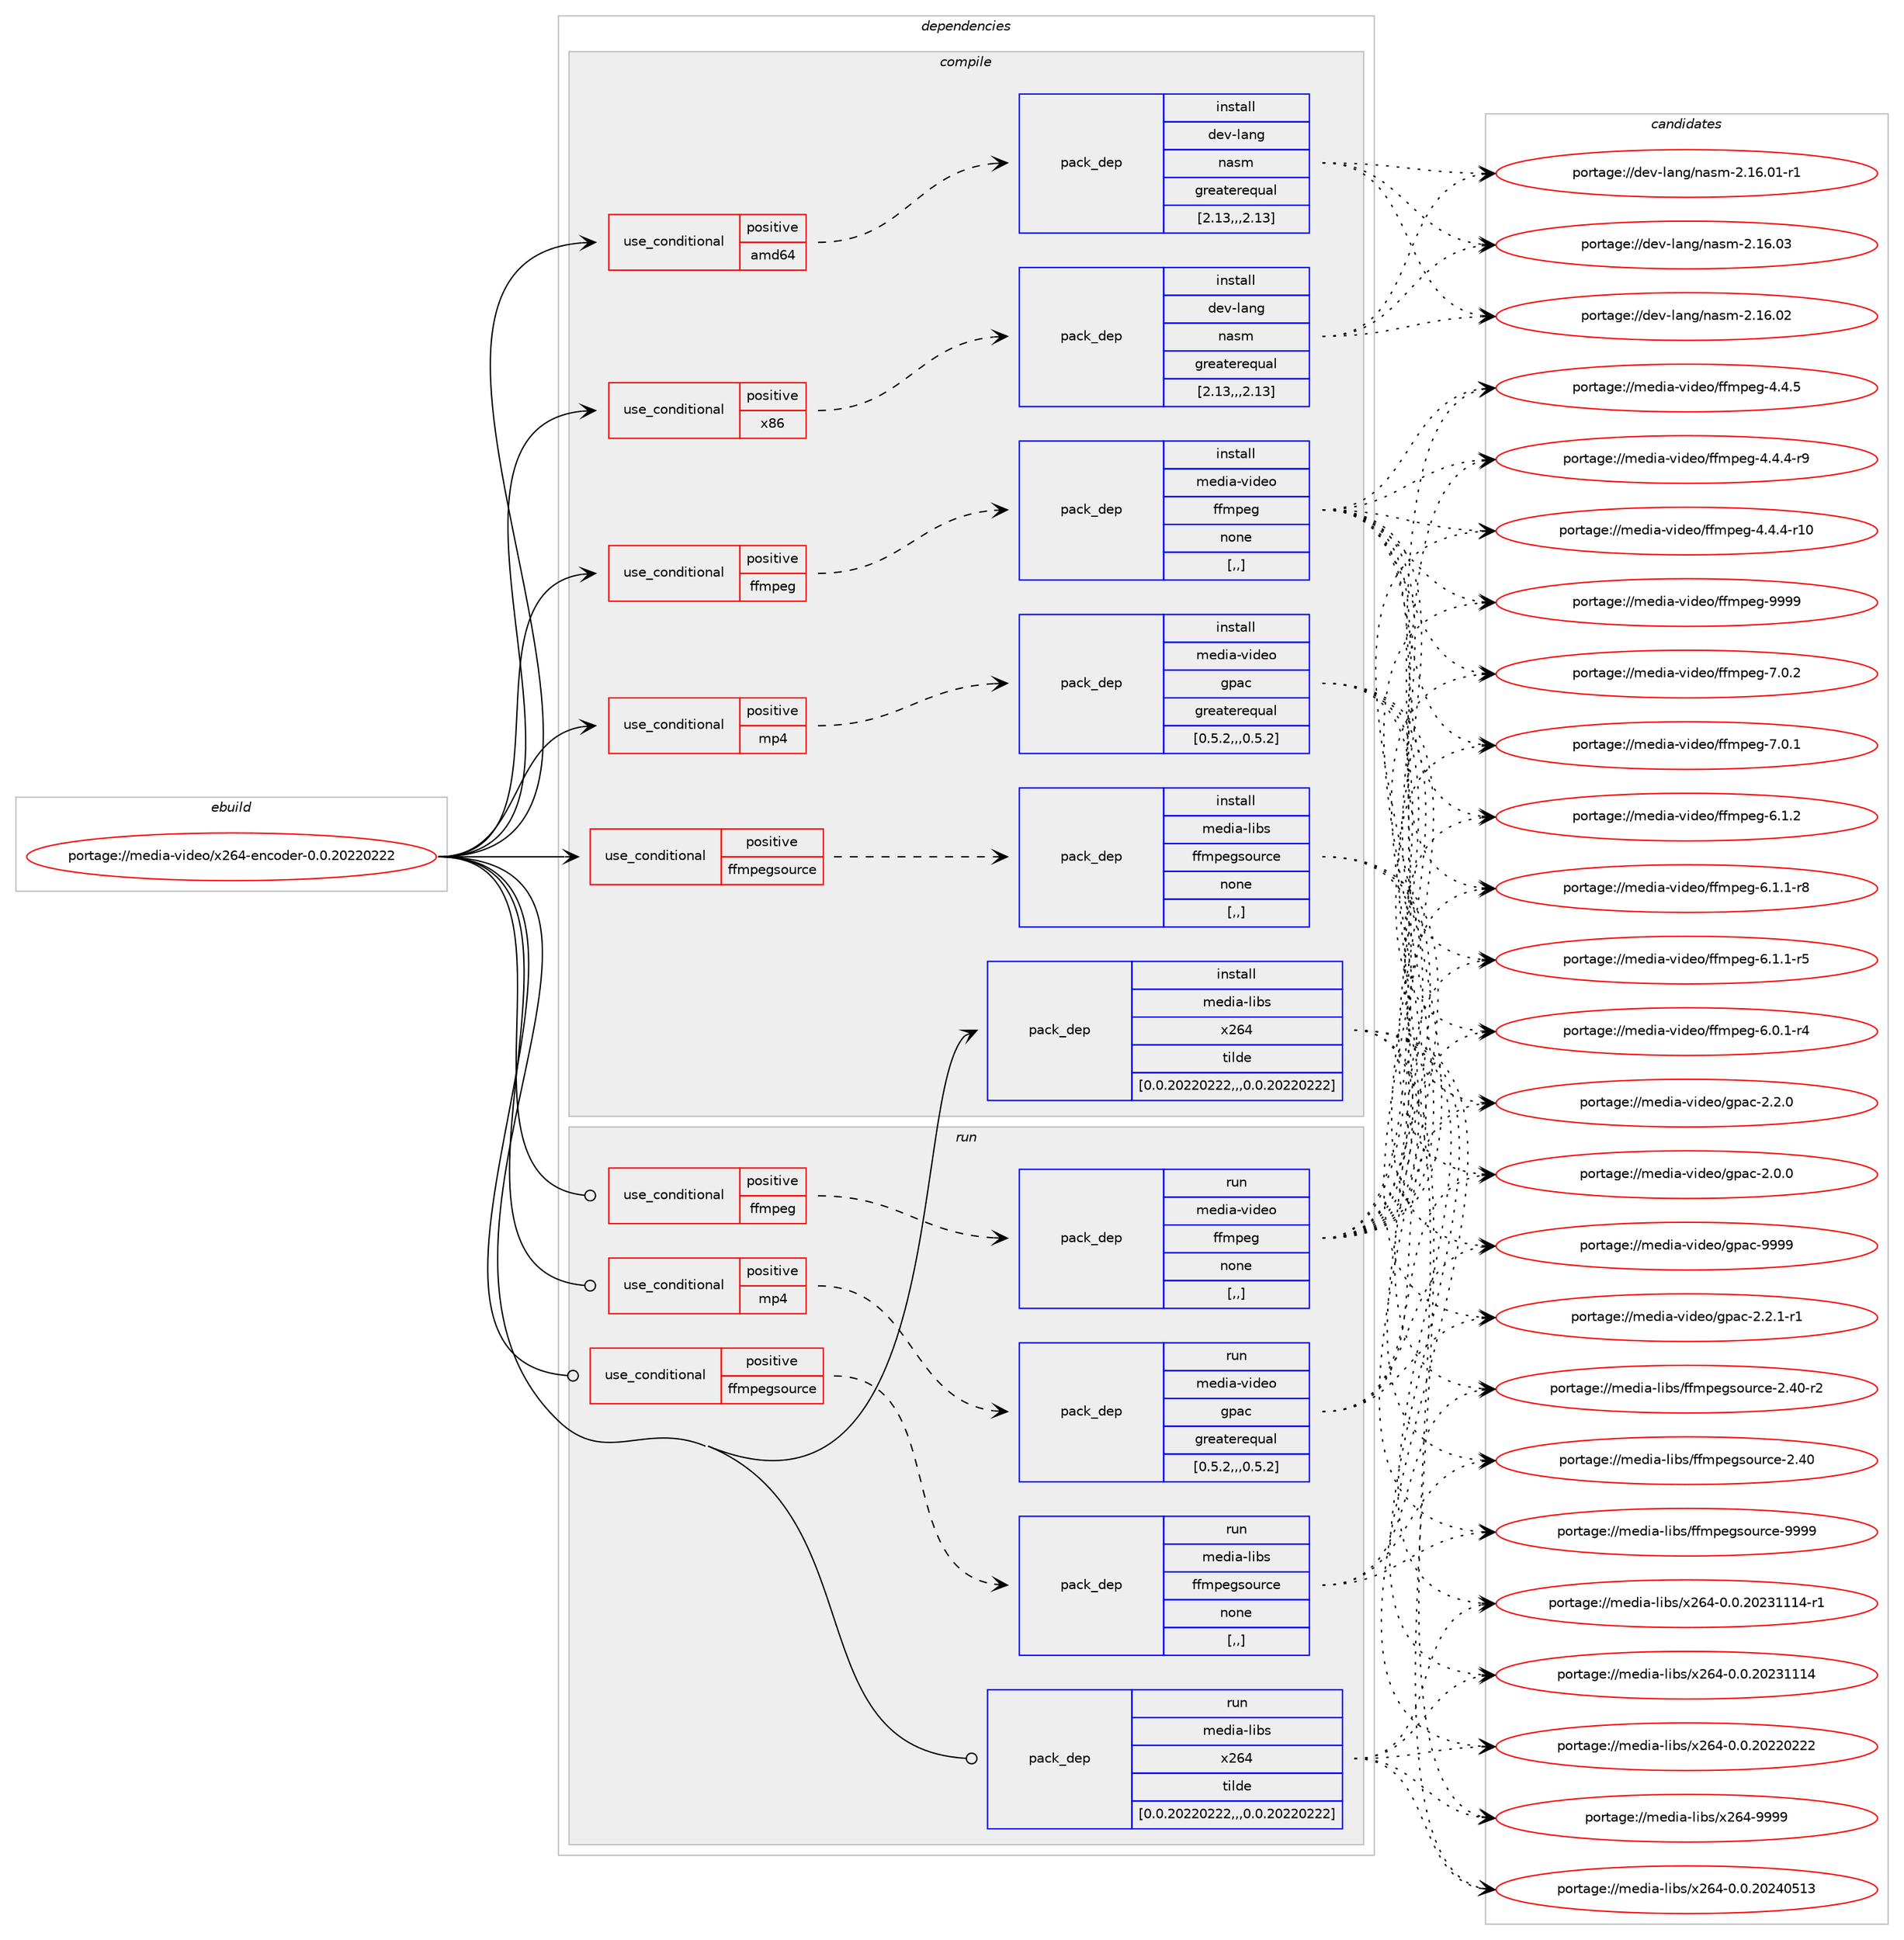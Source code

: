 digraph prolog {

# *************
# Graph options
# *************

newrank=true;
concentrate=true;
compound=true;
graph [rankdir=LR,fontname=Helvetica,fontsize=10,ranksep=1.5];#, ranksep=2.5, nodesep=0.2];
edge  [arrowhead=vee];
node  [fontname=Helvetica,fontsize=10];

# **********
# The ebuild
# **********

subgraph cluster_leftcol {
color=gray;
label=<<i>ebuild</i>>;
id [label="portage://media-video/x264-encoder-0.0.20220222", color=red, width=4, href="../media-video/x264-encoder-0.0.20220222.svg"];
}

# ****************
# The dependencies
# ****************

subgraph cluster_midcol {
color=gray;
label=<<i>dependencies</i>>;
subgraph cluster_compile {
fillcolor="#eeeeee";
style=filled;
label=<<i>compile</i>>;
subgraph cond220838 {
dependency847931 [label=<<TABLE BORDER="0" CELLBORDER="1" CELLSPACING="0" CELLPADDING="4"><TR><TD ROWSPAN="3" CELLPADDING="10">use_conditional</TD></TR><TR><TD>positive</TD></TR><TR><TD>amd64</TD></TR></TABLE>>, shape=none, color=red];
subgraph pack620790 {
dependency847932 [label=<<TABLE BORDER="0" CELLBORDER="1" CELLSPACING="0" CELLPADDING="4" WIDTH="220"><TR><TD ROWSPAN="6" CELLPADDING="30">pack_dep</TD></TR><TR><TD WIDTH="110">install</TD></TR><TR><TD>dev-lang</TD></TR><TR><TD>nasm</TD></TR><TR><TD>greaterequal</TD></TR><TR><TD>[2.13,,,2.13]</TD></TR></TABLE>>, shape=none, color=blue];
}
dependency847931:e -> dependency847932:w [weight=20,style="dashed",arrowhead="vee"];
}
id:e -> dependency847931:w [weight=20,style="solid",arrowhead="vee"];
subgraph cond220839 {
dependency847933 [label=<<TABLE BORDER="0" CELLBORDER="1" CELLSPACING="0" CELLPADDING="4"><TR><TD ROWSPAN="3" CELLPADDING="10">use_conditional</TD></TR><TR><TD>positive</TD></TR><TR><TD>ffmpeg</TD></TR></TABLE>>, shape=none, color=red];
subgraph pack620791 {
dependency847934 [label=<<TABLE BORDER="0" CELLBORDER="1" CELLSPACING="0" CELLPADDING="4" WIDTH="220"><TR><TD ROWSPAN="6" CELLPADDING="30">pack_dep</TD></TR><TR><TD WIDTH="110">install</TD></TR><TR><TD>media-video</TD></TR><TR><TD>ffmpeg</TD></TR><TR><TD>none</TD></TR><TR><TD>[,,]</TD></TR></TABLE>>, shape=none, color=blue];
}
dependency847933:e -> dependency847934:w [weight=20,style="dashed",arrowhead="vee"];
}
id:e -> dependency847933:w [weight=20,style="solid",arrowhead="vee"];
subgraph cond220840 {
dependency847935 [label=<<TABLE BORDER="0" CELLBORDER="1" CELLSPACING="0" CELLPADDING="4"><TR><TD ROWSPAN="3" CELLPADDING="10">use_conditional</TD></TR><TR><TD>positive</TD></TR><TR><TD>ffmpegsource</TD></TR></TABLE>>, shape=none, color=red];
subgraph pack620792 {
dependency847936 [label=<<TABLE BORDER="0" CELLBORDER="1" CELLSPACING="0" CELLPADDING="4" WIDTH="220"><TR><TD ROWSPAN="6" CELLPADDING="30">pack_dep</TD></TR><TR><TD WIDTH="110">install</TD></TR><TR><TD>media-libs</TD></TR><TR><TD>ffmpegsource</TD></TR><TR><TD>none</TD></TR><TR><TD>[,,]</TD></TR></TABLE>>, shape=none, color=blue];
}
dependency847935:e -> dependency847936:w [weight=20,style="dashed",arrowhead="vee"];
}
id:e -> dependency847935:w [weight=20,style="solid",arrowhead="vee"];
subgraph cond220841 {
dependency847937 [label=<<TABLE BORDER="0" CELLBORDER="1" CELLSPACING="0" CELLPADDING="4"><TR><TD ROWSPAN="3" CELLPADDING="10">use_conditional</TD></TR><TR><TD>positive</TD></TR><TR><TD>mp4</TD></TR></TABLE>>, shape=none, color=red];
subgraph pack620793 {
dependency847938 [label=<<TABLE BORDER="0" CELLBORDER="1" CELLSPACING="0" CELLPADDING="4" WIDTH="220"><TR><TD ROWSPAN="6" CELLPADDING="30">pack_dep</TD></TR><TR><TD WIDTH="110">install</TD></TR><TR><TD>media-video</TD></TR><TR><TD>gpac</TD></TR><TR><TD>greaterequal</TD></TR><TR><TD>[0.5.2,,,0.5.2]</TD></TR></TABLE>>, shape=none, color=blue];
}
dependency847937:e -> dependency847938:w [weight=20,style="dashed",arrowhead="vee"];
}
id:e -> dependency847937:w [weight=20,style="solid",arrowhead="vee"];
subgraph cond220842 {
dependency847939 [label=<<TABLE BORDER="0" CELLBORDER="1" CELLSPACING="0" CELLPADDING="4"><TR><TD ROWSPAN="3" CELLPADDING="10">use_conditional</TD></TR><TR><TD>positive</TD></TR><TR><TD>x86</TD></TR></TABLE>>, shape=none, color=red];
subgraph pack620794 {
dependency847940 [label=<<TABLE BORDER="0" CELLBORDER="1" CELLSPACING="0" CELLPADDING="4" WIDTH="220"><TR><TD ROWSPAN="6" CELLPADDING="30">pack_dep</TD></TR><TR><TD WIDTH="110">install</TD></TR><TR><TD>dev-lang</TD></TR><TR><TD>nasm</TD></TR><TR><TD>greaterequal</TD></TR><TR><TD>[2.13,,,2.13]</TD></TR></TABLE>>, shape=none, color=blue];
}
dependency847939:e -> dependency847940:w [weight=20,style="dashed",arrowhead="vee"];
}
id:e -> dependency847939:w [weight=20,style="solid",arrowhead="vee"];
subgraph pack620795 {
dependency847941 [label=<<TABLE BORDER="0" CELLBORDER="1" CELLSPACING="0" CELLPADDING="4" WIDTH="220"><TR><TD ROWSPAN="6" CELLPADDING="30">pack_dep</TD></TR><TR><TD WIDTH="110">install</TD></TR><TR><TD>media-libs</TD></TR><TR><TD>x264</TD></TR><TR><TD>tilde</TD></TR><TR><TD>[0.0.20220222,,,0.0.20220222]</TD></TR></TABLE>>, shape=none, color=blue];
}
id:e -> dependency847941:w [weight=20,style="solid",arrowhead="vee"];
}
subgraph cluster_compileandrun {
fillcolor="#eeeeee";
style=filled;
label=<<i>compile and run</i>>;
}
subgraph cluster_run {
fillcolor="#eeeeee";
style=filled;
label=<<i>run</i>>;
subgraph cond220843 {
dependency847942 [label=<<TABLE BORDER="0" CELLBORDER="1" CELLSPACING="0" CELLPADDING="4"><TR><TD ROWSPAN="3" CELLPADDING="10">use_conditional</TD></TR><TR><TD>positive</TD></TR><TR><TD>ffmpeg</TD></TR></TABLE>>, shape=none, color=red];
subgraph pack620796 {
dependency847943 [label=<<TABLE BORDER="0" CELLBORDER="1" CELLSPACING="0" CELLPADDING="4" WIDTH="220"><TR><TD ROWSPAN="6" CELLPADDING="30">pack_dep</TD></TR><TR><TD WIDTH="110">run</TD></TR><TR><TD>media-video</TD></TR><TR><TD>ffmpeg</TD></TR><TR><TD>none</TD></TR><TR><TD>[,,]</TD></TR></TABLE>>, shape=none, color=blue];
}
dependency847942:e -> dependency847943:w [weight=20,style="dashed",arrowhead="vee"];
}
id:e -> dependency847942:w [weight=20,style="solid",arrowhead="odot"];
subgraph cond220844 {
dependency847944 [label=<<TABLE BORDER="0" CELLBORDER="1" CELLSPACING="0" CELLPADDING="4"><TR><TD ROWSPAN="3" CELLPADDING="10">use_conditional</TD></TR><TR><TD>positive</TD></TR><TR><TD>ffmpegsource</TD></TR></TABLE>>, shape=none, color=red];
subgraph pack620797 {
dependency847945 [label=<<TABLE BORDER="0" CELLBORDER="1" CELLSPACING="0" CELLPADDING="4" WIDTH="220"><TR><TD ROWSPAN="6" CELLPADDING="30">pack_dep</TD></TR><TR><TD WIDTH="110">run</TD></TR><TR><TD>media-libs</TD></TR><TR><TD>ffmpegsource</TD></TR><TR><TD>none</TD></TR><TR><TD>[,,]</TD></TR></TABLE>>, shape=none, color=blue];
}
dependency847944:e -> dependency847945:w [weight=20,style="dashed",arrowhead="vee"];
}
id:e -> dependency847944:w [weight=20,style="solid",arrowhead="odot"];
subgraph cond220845 {
dependency847946 [label=<<TABLE BORDER="0" CELLBORDER="1" CELLSPACING="0" CELLPADDING="4"><TR><TD ROWSPAN="3" CELLPADDING="10">use_conditional</TD></TR><TR><TD>positive</TD></TR><TR><TD>mp4</TD></TR></TABLE>>, shape=none, color=red];
subgraph pack620798 {
dependency847947 [label=<<TABLE BORDER="0" CELLBORDER="1" CELLSPACING="0" CELLPADDING="4" WIDTH="220"><TR><TD ROWSPAN="6" CELLPADDING="30">pack_dep</TD></TR><TR><TD WIDTH="110">run</TD></TR><TR><TD>media-video</TD></TR><TR><TD>gpac</TD></TR><TR><TD>greaterequal</TD></TR><TR><TD>[0.5.2,,,0.5.2]</TD></TR></TABLE>>, shape=none, color=blue];
}
dependency847946:e -> dependency847947:w [weight=20,style="dashed",arrowhead="vee"];
}
id:e -> dependency847946:w [weight=20,style="solid",arrowhead="odot"];
subgraph pack620799 {
dependency847948 [label=<<TABLE BORDER="0" CELLBORDER="1" CELLSPACING="0" CELLPADDING="4" WIDTH="220"><TR><TD ROWSPAN="6" CELLPADDING="30">pack_dep</TD></TR><TR><TD WIDTH="110">run</TD></TR><TR><TD>media-libs</TD></TR><TR><TD>x264</TD></TR><TR><TD>tilde</TD></TR><TR><TD>[0.0.20220222,,,0.0.20220222]</TD></TR></TABLE>>, shape=none, color=blue];
}
id:e -> dependency847948:w [weight=20,style="solid",arrowhead="odot"];
}
}

# **************
# The candidates
# **************

subgraph cluster_choices {
rank=same;
color=gray;
label=<<i>candidates</i>>;

subgraph choice620790 {
color=black;
nodesep=1;
choice100101118451089711010347110971151094550464954464851 [label="portage://dev-lang/nasm-2.16.03", color=red, width=4,href="../dev-lang/nasm-2.16.03.svg"];
choice100101118451089711010347110971151094550464954464850 [label="portage://dev-lang/nasm-2.16.02", color=red, width=4,href="../dev-lang/nasm-2.16.02.svg"];
choice1001011184510897110103471109711510945504649544648494511449 [label="portage://dev-lang/nasm-2.16.01-r1", color=red, width=4,href="../dev-lang/nasm-2.16.01-r1.svg"];
dependency847932:e -> choice100101118451089711010347110971151094550464954464851:w [style=dotted,weight="100"];
dependency847932:e -> choice100101118451089711010347110971151094550464954464850:w [style=dotted,weight="100"];
dependency847932:e -> choice1001011184510897110103471109711510945504649544648494511449:w [style=dotted,weight="100"];
}
subgraph choice620791 {
color=black;
nodesep=1;
choice1091011001059745118105100101111471021021091121011034557575757 [label="portage://media-video/ffmpeg-9999", color=red, width=4,href="../media-video/ffmpeg-9999.svg"];
choice109101100105974511810510010111147102102109112101103455546484650 [label="portage://media-video/ffmpeg-7.0.2", color=red, width=4,href="../media-video/ffmpeg-7.0.2.svg"];
choice109101100105974511810510010111147102102109112101103455546484649 [label="portage://media-video/ffmpeg-7.0.1", color=red, width=4,href="../media-video/ffmpeg-7.0.1.svg"];
choice109101100105974511810510010111147102102109112101103455446494650 [label="portage://media-video/ffmpeg-6.1.2", color=red, width=4,href="../media-video/ffmpeg-6.1.2.svg"];
choice1091011001059745118105100101111471021021091121011034554464946494511456 [label="portage://media-video/ffmpeg-6.1.1-r8", color=red, width=4,href="../media-video/ffmpeg-6.1.1-r8.svg"];
choice1091011001059745118105100101111471021021091121011034554464946494511453 [label="portage://media-video/ffmpeg-6.1.1-r5", color=red, width=4,href="../media-video/ffmpeg-6.1.1-r5.svg"];
choice1091011001059745118105100101111471021021091121011034554464846494511452 [label="portage://media-video/ffmpeg-6.0.1-r4", color=red, width=4,href="../media-video/ffmpeg-6.0.1-r4.svg"];
choice109101100105974511810510010111147102102109112101103455246524653 [label="portage://media-video/ffmpeg-4.4.5", color=red, width=4,href="../media-video/ffmpeg-4.4.5.svg"];
choice1091011001059745118105100101111471021021091121011034552465246524511457 [label="portage://media-video/ffmpeg-4.4.4-r9", color=red, width=4,href="../media-video/ffmpeg-4.4.4-r9.svg"];
choice109101100105974511810510010111147102102109112101103455246524652451144948 [label="portage://media-video/ffmpeg-4.4.4-r10", color=red, width=4,href="../media-video/ffmpeg-4.4.4-r10.svg"];
dependency847934:e -> choice1091011001059745118105100101111471021021091121011034557575757:w [style=dotted,weight="100"];
dependency847934:e -> choice109101100105974511810510010111147102102109112101103455546484650:w [style=dotted,weight="100"];
dependency847934:e -> choice109101100105974511810510010111147102102109112101103455546484649:w [style=dotted,weight="100"];
dependency847934:e -> choice109101100105974511810510010111147102102109112101103455446494650:w [style=dotted,weight="100"];
dependency847934:e -> choice1091011001059745118105100101111471021021091121011034554464946494511456:w [style=dotted,weight="100"];
dependency847934:e -> choice1091011001059745118105100101111471021021091121011034554464946494511453:w [style=dotted,weight="100"];
dependency847934:e -> choice1091011001059745118105100101111471021021091121011034554464846494511452:w [style=dotted,weight="100"];
dependency847934:e -> choice109101100105974511810510010111147102102109112101103455246524653:w [style=dotted,weight="100"];
dependency847934:e -> choice1091011001059745118105100101111471021021091121011034552465246524511457:w [style=dotted,weight="100"];
dependency847934:e -> choice109101100105974511810510010111147102102109112101103455246524652451144948:w [style=dotted,weight="100"];
}
subgraph choice620792 {
color=black;
nodesep=1;
choice10910110010597451081059811547102102109112101103115111117114991014557575757 [label="portage://media-libs/ffmpegsource-9999", color=red, width=4,href="../media-libs/ffmpegsource-9999.svg"];
choice109101100105974510810598115471021021091121011031151111171149910145504652484511450 [label="portage://media-libs/ffmpegsource-2.40-r2", color=red, width=4,href="../media-libs/ffmpegsource-2.40-r2.svg"];
choice10910110010597451081059811547102102109112101103115111117114991014550465248 [label="portage://media-libs/ffmpegsource-2.40", color=red, width=4,href="../media-libs/ffmpegsource-2.40.svg"];
dependency847936:e -> choice10910110010597451081059811547102102109112101103115111117114991014557575757:w [style=dotted,weight="100"];
dependency847936:e -> choice109101100105974510810598115471021021091121011031151111171149910145504652484511450:w [style=dotted,weight="100"];
dependency847936:e -> choice10910110010597451081059811547102102109112101103115111117114991014550465248:w [style=dotted,weight="100"];
}
subgraph choice620793 {
color=black;
nodesep=1;
choice10910110010597451181051001011114710311297994557575757 [label="portage://media-video/gpac-9999", color=red, width=4,href="../media-video/gpac-9999.svg"];
choice10910110010597451181051001011114710311297994550465046494511449 [label="portage://media-video/gpac-2.2.1-r1", color=red, width=4,href="../media-video/gpac-2.2.1-r1.svg"];
choice1091011001059745118105100101111471031129799455046504648 [label="portage://media-video/gpac-2.2.0", color=red, width=4,href="../media-video/gpac-2.2.0.svg"];
choice1091011001059745118105100101111471031129799455046484648 [label="portage://media-video/gpac-2.0.0", color=red, width=4,href="../media-video/gpac-2.0.0.svg"];
dependency847938:e -> choice10910110010597451181051001011114710311297994557575757:w [style=dotted,weight="100"];
dependency847938:e -> choice10910110010597451181051001011114710311297994550465046494511449:w [style=dotted,weight="100"];
dependency847938:e -> choice1091011001059745118105100101111471031129799455046504648:w [style=dotted,weight="100"];
dependency847938:e -> choice1091011001059745118105100101111471031129799455046484648:w [style=dotted,weight="100"];
}
subgraph choice620794 {
color=black;
nodesep=1;
choice100101118451089711010347110971151094550464954464851 [label="portage://dev-lang/nasm-2.16.03", color=red, width=4,href="../dev-lang/nasm-2.16.03.svg"];
choice100101118451089711010347110971151094550464954464850 [label="portage://dev-lang/nasm-2.16.02", color=red, width=4,href="../dev-lang/nasm-2.16.02.svg"];
choice1001011184510897110103471109711510945504649544648494511449 [label="portage://dev-lang/nasm-2.16.01-r1", color=red, width=4,href="../dev-lang/nasm-2.16.01-r1.svg"];
dependency847940:e -> choice100101118451089711010347110971151094550464954464851:w [style=dotted,weight="100"];
dependency847940:e -> choice100101118451089711010347110971151094550464954464850:w [style=dotted,weight="100"];
dependency847940:e -> choice1001011184510897110103471109711510945504649544648494511449:w [style=dotted,weight="100"];
}
subgraph choice620795 {
color=black;
nodesep=1;
choice109101100105974510810598115471205054524557575757 [label="portage://media-libs/x264-9999", color=red, width=4,href="../media-libs/x264-9999.svg"];
choice1091011001059745108105981154712050545245484648465048505248534951 [label="portage://media-libs/x264-0.0.20240513", color=red, width=4,href="../media-libs/x264-0.0.20240513.svg"];
choice10910110010597451081059811547120505452454846484650485051494949524511449 [label="portage://media-libs/x264-0.0.20231114-r1", color=red, width=4,href="../media-libs/x264-0.0.20231114-r1.svg"];
choice1091011001059745108105981154712050545245484648465048505149494952 [label="portage://media-libs/x264-0.0.20231114", color=red, width=4,href="../media-libs/x264-0.0.20231114.svg"];
choice1091011001059745108105981154712050545245484648465048505048505050 [label="portage://media-libs/x264-0.0.20220222", color=red, width=4,href="../media-libs/x264-0.0.20220222.svg"];
dependency847941:e -> choice109101100105974510810598115471205054524557575757:w [style=dotted,weight="100"];
dependency847941:e -> choice1091011001059745108105981154712050545245484648465048505248534951:w [style=dotted,weight="100"];
dependency847941:e -> choice10910110010597451081059811547120505452454846484650485051494949524511449:w [style=dotted,weight="100"];
dependency847941:e -> choice1091011001059745108105981154712050545245484648465048505149494952:w [style=dotted,weight="100"];
dependency847941:e -> choice1091011001059745108105981154712050545245484648465048505048505050:w [style=dotted,weight="100"];
}
subgraph choice620796 {
color=black;
nodesep=1;
choice1091011001059745118105100101111471021021091121011034557575757 [label="portage://media-video/ffmpeg-9999", color=red, width=4,href="../media-video/ffmpeg-9999.svg"];
choice109101100105974511810510010111147102102109112101103455546484650 [label="portage://media-video/ffmpeg-7.0.2", color=red, width=4,href="../media-video/ffmpeg-7.0.2.svg"];
choice109101100105974511810510010111147102102109112101103455546484649 [label="portage://media-video/ffmpeg-7.0.1", color=red, width=4,href="../media-video/ffmpeg-7.0.1.svg"];
choice109101100105974511810510010111147102102109112101103455446494650 [label="portage://media-video/ffmpeg-6.1.2", color=red, width=4,href="../media-video/ffmpeg-6.1.2.svg"];
choice1091011001059745118105100101111471021021091121011034554464946494511456 [label="portage://media-video/ffmpeg-6.1.1-r8", color=red, width=4,href="../media-video/ffmpeg-6.1.1-r8.svg"];
choice1091011001059745118105100101111471021021091121011034554464946494511453 [label="portage://media-video/ffmpeg-6.1.1-r5", color=red, width=4,href="../media-video/ffmpeg-6.1.1-r5.svg"];
choice1091011001059745118105100101111471021021091121011034554464846494511452 [label="portage://media-video/ffmpeg-6.0.1-r4", color=red, width=4,href="../media-video/ffmpeg-6.0.1-r4.svg"];
choice109101100105974511810510010111147102102109112101103455246524653 [label="portage://media-video/ffmpeg-4.4.5", color=red, width=4,href="../media-video/ffmpeg-4.4.5.svg"];
choice1091011001059745118105100101111471021021091121011034552465246524511457 [label="portage://media-video/ffmpeg-4.4.4-r9", color=red, width=4,href="../media-video/ffmpeg-4.4.4-r9.svg"];
choice109101100105974511810510010111147102102109112101103455246524652451144948 [label="portage://media-video/ffmpeg-4.4.4-r10", color=red, width=4,href="../media-video/ffmpeg-4.4.4-r10.svg"];
dependency847943:e -> choice1091011001059745118105100101111471021021091121011034557575757:w [style=dotted,weight="100"];
dependency847943:e -> choice109101100105974511810510010111147102102109112101103455546484650:w [style=dotted,weight="100"];
dependency847943:e -> choice109101100105974511810510010111147102102109112101103455546484649:w [style=dotted,weight="100"];
dependency847943:e -> choice109101100105974511810510010111147102102109112101103455446494650:w [style=dotted,weight="100"];
dependency847943:e -> choice1091011001059745118105100101111471021021091121011034554464946494511456:w [style=dotted,weight="100"];
dependency847943:e -> choice1091011001059745118105100101111471021021091121011034554464946494511453:w [style=dotted,weight="100"];
dependency847943:e -> choice1091011001059745118105100101111471021021091121011034554464846494511452:w [style=dotted,weight="100"];
dependency847943:e -> choice109101100105974511810510010111147102102109112101103455246524653:w [style=dotted,weight="100"];
dependency847943:e -> choice1091011001059745118105100101111471021021091121011034552465246524511457:w [style=dotted,weight="100"];
dependency847943:e -> choice109101100105974511810510010111147102102109112101103455246524652451144948:w [style=dotted,weight="100"];
}
subgraph choice620797 {
color=black;
nodesep=1;
choice10910110010597451081059811547102102109112101103115111117114991014557575757 [label="portage://media-libs/ffmpegsource-9999", color=red, width=4,href="../media-libs/ffmpegsource-9999.svg"];
choice109101100105974510810598115471021021091121011031151111171149910145504652484511450 [label="portage://media-libs/ffmpegsource-2.40-r2", color=red, width=4,href="../media-libs/ffmpegsource-2.40-r2.svg"];
choice10910110010597451081059811547102102109112101103115111117114991014550465248 [label="portage://media-libs/ffmpegsource-2.40", color=red, width=4,href="../media-libs/ffmpegsource-2.40.svg"];
dependency847945:e -> choice10910110010597451081059811547102102109112101103115111117114991014557575757:w [style=dotted,weight="100"];
dependency847945:e -> choice109101100105974510810598115471021021091121011031151111171149910145504652484511450:w [style=dotted,weight="100"];
dependency847945:e -> choice10910110010597451081059811547102102109112101103115111117114991014550465248:w [style=dotted,weight="100"];
}
subgraph choice620798 {
color=black;
nodesep=1;
choice10910110010597451181051001011114710311297994557575757 [label="portage://media-video/gpac-9999", color=red, width=4,href="../media-video/gpac-9999.svg"];
choice10910110010597451181051001011114710311297994550465046494511449 [label="portage://media-video/gpac-2.2.1-r1", color=red, width=4,href="../media-video/gpac-2.2.1-r1.svg"];
choice1091011001059745118105100101111471031129799455046504648 [label="portage://media-video/gpac-2.2.0", color=red, width=4,href="../media-video/gpac-2.2.0.svg"];
choice1091011001059745118105100101111471031129799455046484648 [label="portage://media-video/gpac-2.0.0", color=red, width=4,href="../media-video/gpac-2.0.0.svg"];
dependency847947:e -> choice10910110010597451181051001011114710311297994557575757:w [style=dotted,weight="100"];
dependency847947:e -> choice10910110010597451181051001011114710311297994550465046494511449:w [style=dotted,weight="100"];
dependency847947:e -> choice1091011001059745118105100101111471031129799455046504648:w [style=dotted,weight="100"];
dependency847947:e -> choice1091011001059745118105100101111471031129799455046484648:w [style=dotted,weight="100"];
}
subgraph choice620799 {
color=black;
nodesep=1;
choice109101100105974510810598115471205054524557575757 [label="portage://media-libs/x264-9999", color=red, width=4,href="../media-libs/x264-9999.svg"];
choice1091011001059745108105981154712050545245484648465048505248534951 [label="portage://media-libs/x264-0.0.20240513", color=red, width=4,href="../media-libs/x264-0.0.20240513.svg"];
choice10910110010597451081059811547120505452454846484650485051494949524511449 [label="portage://media-libs/x264-0.0.20231114-r1", color=red, width=4,href="../media-libs/x264-0.0.20231114-r1.svg"];
choice1091011001059745108105981154712050545245484648465048505149494952 [label="portage://media-libs/x264-0.0.20231114", color=red, width=4,href="../media-libs/x264-0.0.20231114.svg"];
choice1091011001059745108105981154712050545245484648465048505048505050 [label="portage://media-libs/x264-0.0.20220222", color=red, width=4,href="../media-libs/x264-0.0.20220222.svg"];
dependency847948:e -> choice109101100105974510810598115471205054524557575757:w [style=dotted,weight="100"];
dependency847948:e -> choice1091011001059745108105981154712050545245484648465048505248534951:w [style=dotted,weight="100"];
dependency847948:e -> choice10910110010597451081059811547120505452454846484650485051494949524511449:w [style=dotted,weight="100"];
dependency847948:e -> choice1091011001059745108105981154712050545245484648465048505149494952:w [style=dotted,weight="100"];
dependency847948:e -> choice1091011001059745108105981154712050545245484648465048505048505050:w [style=dotted,weight="100"];
}
}

}

